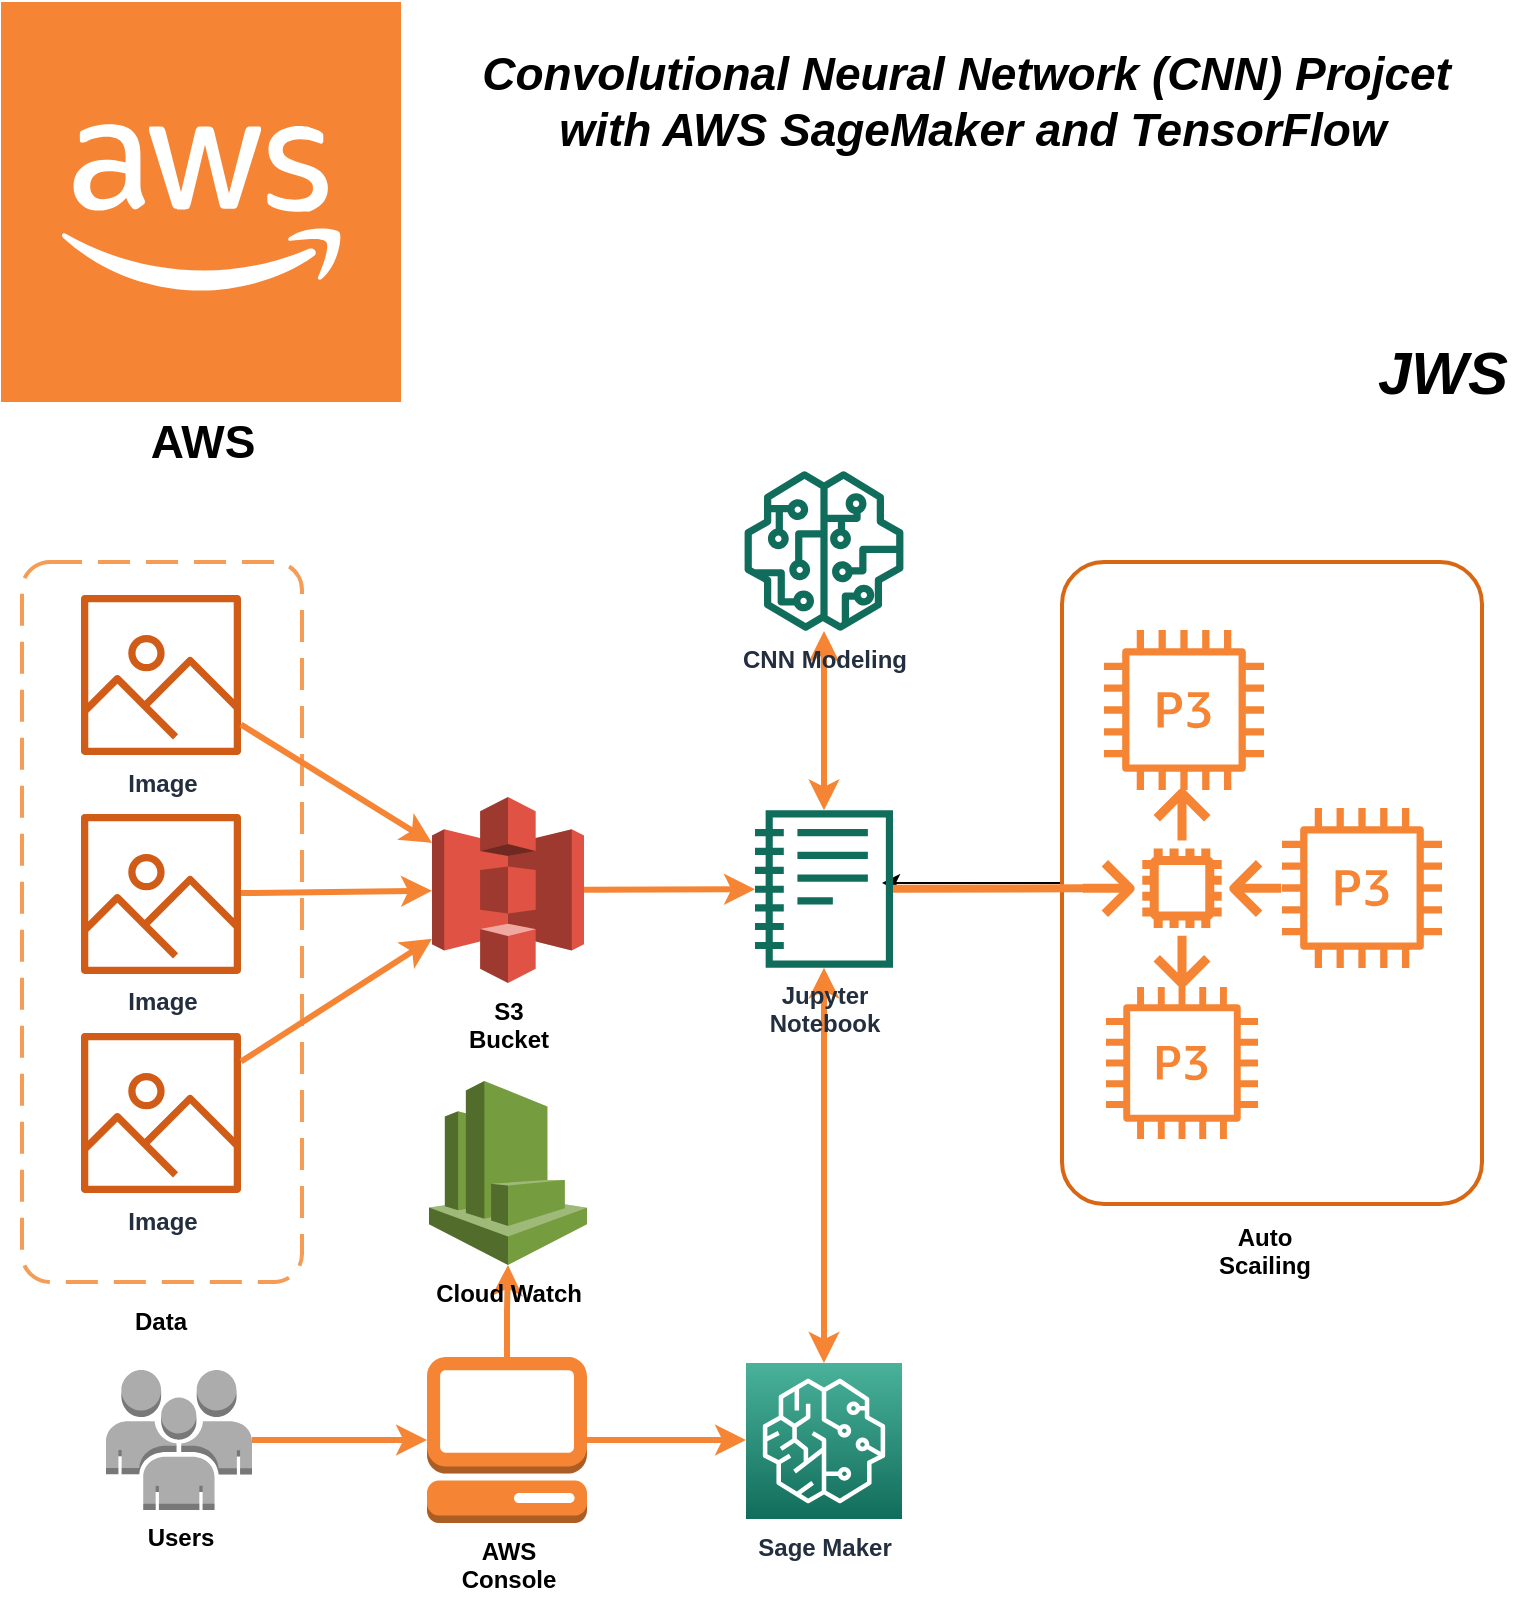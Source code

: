 <mxfile version="12.2.0" type="github" pages="1">
  <diagram id="LUJSZPQED57f7l-aZOMd" name="Page-1">
    <mxGraphModel dx="1449" dy="591" grid="1" gridSize="10" guides="1" tooltips="1" connect="1" arrows="1" fold="1" page="1" pageScale="1" pageWidth="827" pageHeight="1169" math="0" shadow="0">
      <root>
        <mxCell id="0"/>
        <mxCell id="1" parent="0"/>
        <mxCell id="87D7TpQ12_bu92wkKHwp-110" style="edgeStyle=orthogonalEdgeStyle;rounded=0;orthogonalLoop=1;jettySize=auto;html=1;strokeWidth=3;strokeColor=#F58534;" parent="1" source="87D7TpQ12_bu92wkKHwp-16" target="87D7TpQ12_bu92wkKHwp-109" edge="1">
          <mxGeometry relative="1" as="geometry">
            <mxPoint x="342.5" y="769.5" as="sourcePoint"/>
            <mxPoint x="422" y="769.5" as="targetPoint"/>
            <Array as="points"/>
          </mxGeometry>
        </mxCell>
        <mxCell id="87D7TpQ12_bu92wkKHwp-72" style="rounded=0;orthogonalLoop=1;jettySize=auto;html=1;strokeWidth=3;strokeColor=#F58534;startArrow=classic;startFill=1;" parent="1" source="87D7TpQ12_bu92wkKHwp-11" target="87D7TpQ12_bu92wkKHwp-10" edge="1">
          <mxGeometry relative="1" as="geometry">
            <mxPoint x="451" y="453.5" as="sourcePoint"/>
            <mxPoint x="451" y="263.797" as="targetPoint"/>
          </mxGeometry>
        </mxCell>
        <mxCell id="87D7TpQ12_bu92wkKHwp-68" style="edgeStyle=orthogonalEdgeStyle;rounded=0;orthogonalLoop=1;jettySize=auto;html=1;strokeWidth=3;strokeColor=#F58534;startArrow=classic;startFill=1;" parent="1" source="87D7TpQ12_bu92wkKHwp-9" target="87D7TpQ12_bu92wkKHwp-11" edge="1">
          <mxGeometry relative="1" as="geometry"/>
        </mxCell>
        <mxCell id="iI175NVfThfCf-rQN9UE-2" value="" style="edgeStyle=orthogonalEdgeStyle;rounded=0;orthogonalLoop=1;jettySize=auto;html=1;" edge="1" parent="1" source="87D7TpQ12_bu92wkKHwp-60">
          <mxGeometry relative="1" as="geometry">
            <mxPoint x="480" y="480.5" as="targetPoint"/>
          </mxGeometry>
        </mxCell>
        <mxCell id="87D7TpQ12_bu92wkKHwp-60" value="" style="rounded=1;arcSize=10;dashed=0;strokeColor=#D86613;fillColor=none;gradientColor=none;strokeWidth=2;shadow=0;verticalAlign=bottom;" parent="1" vertex="1">
          <mxGeometry x="570" y="320" width="210" height="321" as="geometry"/>
        </mxCell>
        <mxCell id="87D7TpQ12_bu92wkKHwp-47" value="" style="rounded=1;arcSize=10;dashed=1;strokeColor=#F59D56;fillColor=none;gradientColor=none;dashPattern=8 4;strokeWidth=2;" parent="1" vertex="1">
          <mxGeometry x="50" y="320" width="140" height="360" as="geometry"/>
        </mxCell>
        <mxCell id="Xgf3uK81Am2HbDvksKBV-1" value="AWS" style="outlineConnect=0;dashed=0;verticalLabelPosition=bottom;verticalAlign=top;align=center;html=1;shape=mxgraph.aws3.cloud_2;fillColor=#F58534;gradientColor=none;fontStyle=1;fontSize=23;" parent="1" vertex="1">
          <mxGeometry x="39.5" y="40" width="200" height="200" as="geometry"/>
        </mxCell>
        <mxCell id="87D7TpQ12_bu92wkKHwp-9" value="Sage Maker" style="outlineConnect=0;fontColor=#232F3E;gradientColor=#4AB29A;gradientDirection=north;fillColor=#116D5B;strokeColor=#ffffff;dashed=0;verticalLabelPosition=bottom;verticalAlign=top;align=center;html=1;fontSize=12;fontStyle=1;aspect=fixed;shape=mxgraph.aws4.resourceIcon;resIcon=mxgraph.aws4.sagemaker;" parent="1" vertex="1">
          <mxGeometry x="412" y="720.5" width="78" height="78" as="geometry"/>
        </mxCell>
        <mxCell id="87D7TpQ12_bu92wkKHwp-10" value="CNN Modeling" style="outlineConnect=0;fontColor=#232F3E;gradientColor=none;fillColor=#116D5B;strokeColor=none;dashed=0;verticalLabelPosition=bottom;verticalAlign=top;align=center;html=1;fontSize=12;fontStyle=1;aspect=fixed;pointerEvents=1;shape=mxgraph.aws4.sagemaker_model;" parent="1" vertex="1">
          <mxGeometry x="411" y="274.5" width="80" height="80" as="geometry"/>
        </mxCell>
        <mxCell id="87D7TpQ12_bu92wkKHwp-11" value="Jupyter&lt;br&gt;Notebook" style="outlineConnect=0;fontColor=#232F3E;gradientColor=none;fillColor=#116D5B;strokeColor=none;dashed=0;verticalLabelPosition=bottom;verticalAlign=top;align=center;html=1;fontSize=12;fontStyle=1;aspect=fixed;pointerEvents=1;shape=mxgraph.aws4.sagemaker_notebook;" parent="1" vertex="1">
          <mxGeometry x="416.5" y="444" width="69" height="79" as="geometry"/>
        </mxCell>
        <mxCell id="87D7TpQ12_bu92wkKHwp-16" value="AWS&lt;br&gt;Console" style="outlineConnect=0;dashed=0;verticalLabelPosition=bottom;verticalAlign=top;align=center;html=1;shape=mxgraph.aws3.management_console;fillColor=#F58534;gradientColor=none;fontStyle=1" parent="1" vertex="1">
          <mxGeometry x="252.5" y="717.5" width="80" height="83" as="geometry"/>
        </mxCell>
        <mxCell id="87D7TpQ12_bu92wkKHwp-41" value="" style="outlineConnect=0;fontColor=#232F3E;gradientColor=none;fillColor=#F58534;strokeColor=none;dashed=0;verticalLabelPosition=bottom;verticalAlign=top;align=center;html=1;fontSize=12;fontStyle=1;aspect=fixed;pointerEvents=1;shape=mxgraph.aws4.auto_scaling2;shadow=0;" parent="1" vertex="1">
          <mxGeometry x="580" y="433" width="100" height="100" as="geometry"/>
        </mxCell>
        <mxCell id="87D7TpQ12_bu92wkKHwp-42" value="Users" style="outlineConnect=0;dashed=0;verticalLabelPosition=bottom;verticalAlign=top;align=center;html=1;shape=mxgraph.aws3.users;fillColor=#ACACAC;gradientColor=none;fontStyle=1" parent="1" vertex="1">
          <mxGeometry x="92" y="724" width="73" height="70" as="geometry"/>
        </mxCell>
        <mxCell id="87D7TpQ12_bu92wkKHwp-44" value="S3&lt;br&gt;Bucket" style="outlineConnect=0;dashed=0;verticalLabelPosition=bottom;verticalAlign=top;align=center;html=1;shape=mxgraph.aws3.s3;fillColor=#E05243;gradientColor=none;fontStyle=1;" parent="1" vertex="1">
          <mxGeometry x="255" y="437.5" width="76" height="93" as="geometry"/>
        </mxCell>
        <mxCell id="87D7TpQ12_bu92wkKHwp-54" value="Image" style="outlineConnect=0;fontColor=#232F3E;gradientColor=none;fillColor=#D05C17;strokeColor=none;dashed=0;verticalLabelPosition=bottom;verticalAlign=top;align=center;html=1;fontSize=12;fontStyle=1;pointerEvents=1;shape=mxgraph.aws4.container_registry_image;shadow=0;" parent="1" vertex="1">
          <mxGeometry x="69.5" y="336.5" width="100" height="80" as="geometry"/>
        </mxCell>
        <mxCell id="87D7TpQ12_bu92wkKHwp-58" value="Image" style="outlineConnect=0;fontColor=#232F3E;gradientColor=none;fillColor=#D05C17;strokeColor=none;dashed=0;verticalLabelPosition=bottom;verticalAlign=top;align=center;html=1;fontSize=12;fontStyle=1;pointerEvents=1;shape=mxgraph.aws4.container_registry_image;shadow=0;" parent="1" vertex="1">
          <mxGeometry x="69.5" y="446" width="100" height="80" as="geometry"/>
        </mxCell>
        <mxCell id="87D7TpQ12_bu92wkKHwp-59" value="Image" style="outlineConnect=0;fontColor=#232F3E;gradientColor=none;fillColor=#D05C17;strokeColor=none;dashed=0;verticalLabelPosition=bottom;verticalAlign=top;align=center;html=1;fontSize=12;fontStyle=1;pointerEvents=1;shape=mxgraph.aws4.container_registry_image;shadow=0;" parent="1" vertex="1">
          <mxGeometry x="69.5" y="555.5" width="100" height="80" as="geometry"/>
        </mxCell>
        <mxCell id="87D7TpQ12_bu92wkKHwp-70" style="edgeStyle=orthogonalEdgeStyle;rounded=0;orthogonalLoop=1;jettySize=auto;html=1;strokeWidth=3;strokeColor=#F58534;" parent="1" source="87D7TpQ12_bu92wkKHwp-42" target="87D7TpQ12_bu92wkKHwp-16" edge="1">
          <mxGeometry relative="1" as="geometry">
            <mxPoint x="291" y="670.5" as="sourcePoint"/>
            <mxPoint x="361" y="554.297" as="targetPoint"/>
          </mxGeometry>
        </mxCell>
        <mxCell id="87D7TpQ12_bu92wkKHwp-71" style="edgeStyle=orthogonalEdgeStyle;rounded=0;orthogonalLoop=1;jettySize=auto;html=1;strokeWidth=3;strokeColor=#F58534;" parent="1" source="87D7TpQ12_bu92wkKHwp-16" target="87D7TpQ12_bu92wkKHwp-9" edge="1">
          <mxGeometry relative="1" as="geometry">
            <mxPoint x="481" y="750.5" as="sourcePoint"/>
            <mxPoint x="481" y="560.797" as="targetPoint"/>
            <Array as="points">
              <mxPoint x="333" y="759.5"/>
              <mxPoint x="333" y="759.5"/>
            </Array>
          </mxGeometry>
        </mxCell>
        <mxCell id="87D7TpQ12_bu92wkKHwp-91" value="" style="outlineConnect=0;fontColor=#232F3E;gradientColor=none;fillColor=#F58534;strokeColor=none;dashed=0;verticalLabelPosition=bottom;verticalAlign=top;align=center;html=1;fontSize=12;fontStyle=0;aspect=fixed;pointerEvents=1;shape=mxgraph.aws4.p3_instance;shadow=0;" parent="1" vertex="1">
          <mxGeometry x="680" y="443" width="80" height="80" as="geometry"/>
        </mxCell>
        <mxCell id="87D7TpQ12_bu92wkKHwp-99" value="" style="outlineConnect=0;fontColor=#232F3E;gradientColor=none;fillColor=#F58534;strokeColor=none;dashed=0;verticalLabelPosition=bottom;verticalAlign=top;align=center;html=1;fontSize=12;fontStyle=0;aspect=fixed;pointerEvents=1;shape=mxgraph.aws4.p3_instance;shadow=0;" parent="1" vertex="1">
          <mxGeometry x="592" y="532.5" width="76" height="76" as="geometry"/>
        </mxCell>
        <mxCell id="87D7TpQ12_bu92wkKHwp-100" value="" style="outlineConnect=0;fontColor=#232F3E;gradientColor=none;fillColor=#F58534;strokeColor=none;dashed=0;verticalLabelPosition=bottom;verticalAlign=top;align=center;html=1;fontSize=12;fontStyle=0;aspect=fixed;pointerEvents=1;shape=mxgraph.aws4.p3_instance;shadow=0;" parent="1" vertex="1">
          <mxGeometry x="591" y="354" width="80" height="80" as="geometry"/>
        </mxCell>
        <mxCell id="87D7TpQ12_bu92wkKHwp-102" value="&lt;b&gt;Auto&lt;br&gt;Scailing&lt;/b&gt;" style="text;html=1;resizable=0;points=[];autosize=1;align=center;verticalAlign=top;spacingTop=-4;" parent="1" vertex="1">
          <mxGeometry x="641" y="647.5" width="60" height="30" as="geometry"/>
        </mxCell>
        <mxCell id="87D7TpQ12_bu92wkKHwp-104" style="rounded=0;orthogonalLoop=1;jettySize=auto;html=1;strokeWidth=4;strokeColor=#F58534;startArrow=none;startFill=0;endArrow=none;endFill=0;" parent="1" source="87D7TpQ12_bu92wkKHwp-11" edge="1">
          <mxGeometry relative="1" as="geometry">
            <mxPoint x="486.5" y="483.404" as="sourcePoint"/>
            <mxPoint x="581" y="483.14" as="targetPoint"/>
          </mxGeometry>
        </mxCell>
        <mxCell id="87D7TpQ12_bu92wkKHwp-105" style="rounded=0;orthogonalLoop=1;jettySize=auto;html=1;strokeWidth=3;strokeColor=#F58534;startArrow=none;startFill=0;" parent="1" source="87D7TpQ12_bu92wkKHwp-58" target="87D7TpQ12_bu92wkKHwp-44" edge="1">
          <mxGeometry relative="1" as="geometry">
            <mxPoint x="180.833" y="577" as="sourcePoint"/>
            <mxPoint x="180.833" y="378.297" as="targetPoint"/>
          </mxGeometry>
        </mxCell>
        <mxCell id="87D7TpQ12_bu92wkKHwp-108" value="&lt;b&gt;Data&lt;/b&gt;" style="text;html=1;resizable=0;points=[];autosize=1;align=center;verticalAlign=top;spacingTop=-4;" parent="1" vertex="1">
          <mxGeometry x="99" y="690" width="40" height="20" as="geometry"/>
        </mxCell>
        <mxCell id="87D7TpQ12_bu92wkKHwp-109" value="Cloud Watch" style="outlineConnect=0;dashed=0;verticalLabelPosition=bottom;verticalAlign=top;align=center;html=1;shape=mxgraph.aws3.cloudwatch;fillColor=#759C3E;gradientColor=none;shadow=0;strokeColor=#D86613;strokeWidth=8;fontStyle=1" parent="1" vertex="1">
          <mxGeometry x="253.5" y="579.5" width="79" height="92" as="geometry"/>
        </mxCell>
        <mxCell id="87D7TpQ12_bu92wkKHwp-111" style="rounded=0;orthogonalLoop=1;jettySize=auto;html=1;strokeWidth=3;strokeColor=#F58534;startArrow=none;startFill=0;" parent="1" source="87D7TpQ12_bu92wkKHwp-54" target="87D7TpQ12_bu92wkKHwp-44" edge="1">
          <mxGeometry relative="1" as="geometry">
            <mxPoint x="169.548" y="497" as="sourcePoint"/>
            <mxPoint x="265" y="497" as="targetPoint"/>
          </mxGeometry>
        </mxCell>
        <mxCell id="87D7TpQ12_bu92wkKHwp-114" style="rounded=0;orthogonalLoop=1;jettySize=auto;html=1;strokeWidth=3;strokeColor=#F58534;startArrow=none;startFill=0;" parent="1" source="87D7TpQ12_bu92wkKHwp-59" target="87D7TpQ12_bu92wkKHwp-44" edge="1">
          <mxGeometry relative="1" as="geometry">
            <mxPoint x="179.548" y="507" as="sourcePoint"/>
            <mxPoint x="251" y="520.5" as="targetPoint"/>
          </mxGeometry>
        </mxCell>
        <mxCell id="87D7TpQ12_bu92wkKHwp-115" style="rounded=0;orthogonalLoop=1;jettySize=auto;html=1;strokeWidth=3;strokeColor=#F58534;startArrow=none;startFill=0;" parent="1" source="87D7TpQ12_bu92wkKHwp-44" target="87D7TpQ12_bu92wkKHwp-11" edge="1">
          <mxGeometry relative="1" as="geometry">
            <mxPoint x="169.548" y="497" as="sourcePoint"/>
            <mxPoint x="265" y="497" as="targetPoint"/>
          </mxGeometry>
        </mxCell>
        <mxCell id="87D7TpQ12_bu92wkKHwp-116" value="&lt;b style=&quot;font-size: 23px&quot;&gt;Convolutional Neural Network (CNN) Projcet&amp;nbsp;&lt;br style=&quot;font-size: 23px&quot;&gt;with AWS SageMaker and TensorFlow&lt;/b&gt;" style="text;html=1;resizable=0;points=[];autosize=1;align=center;verticalAlign=top;spacingTop=-4;fontSize=23;fontFamily=Helvetica;fontStyle=2" parent="1" vertex="1">
          <mxGeometry x="270" y="60" width="510" height="60" as="geometry"/>
        </mxCell>
        <mxCell id="87D7TpQ12_bu92wkKHwp-121" value="&lt;b style=&quot;font-size: 30px;&quot;&gt;JWS&lt;/b&gt;" style="text;html=1;resizable=0;points=[];autosize=1;align=center;verticalAlign=top;spacingTop=-4;fontSize=30;fontFamily=Helvetica;fontStyle=2" parent="1" vertex="1">
          <mxGeometry x="725" y="205" width="70" height="30" as="geometry"/>
        </mxCell>
      </root>
    </mxGraphModel>
  </diagram>
</mxfile>
